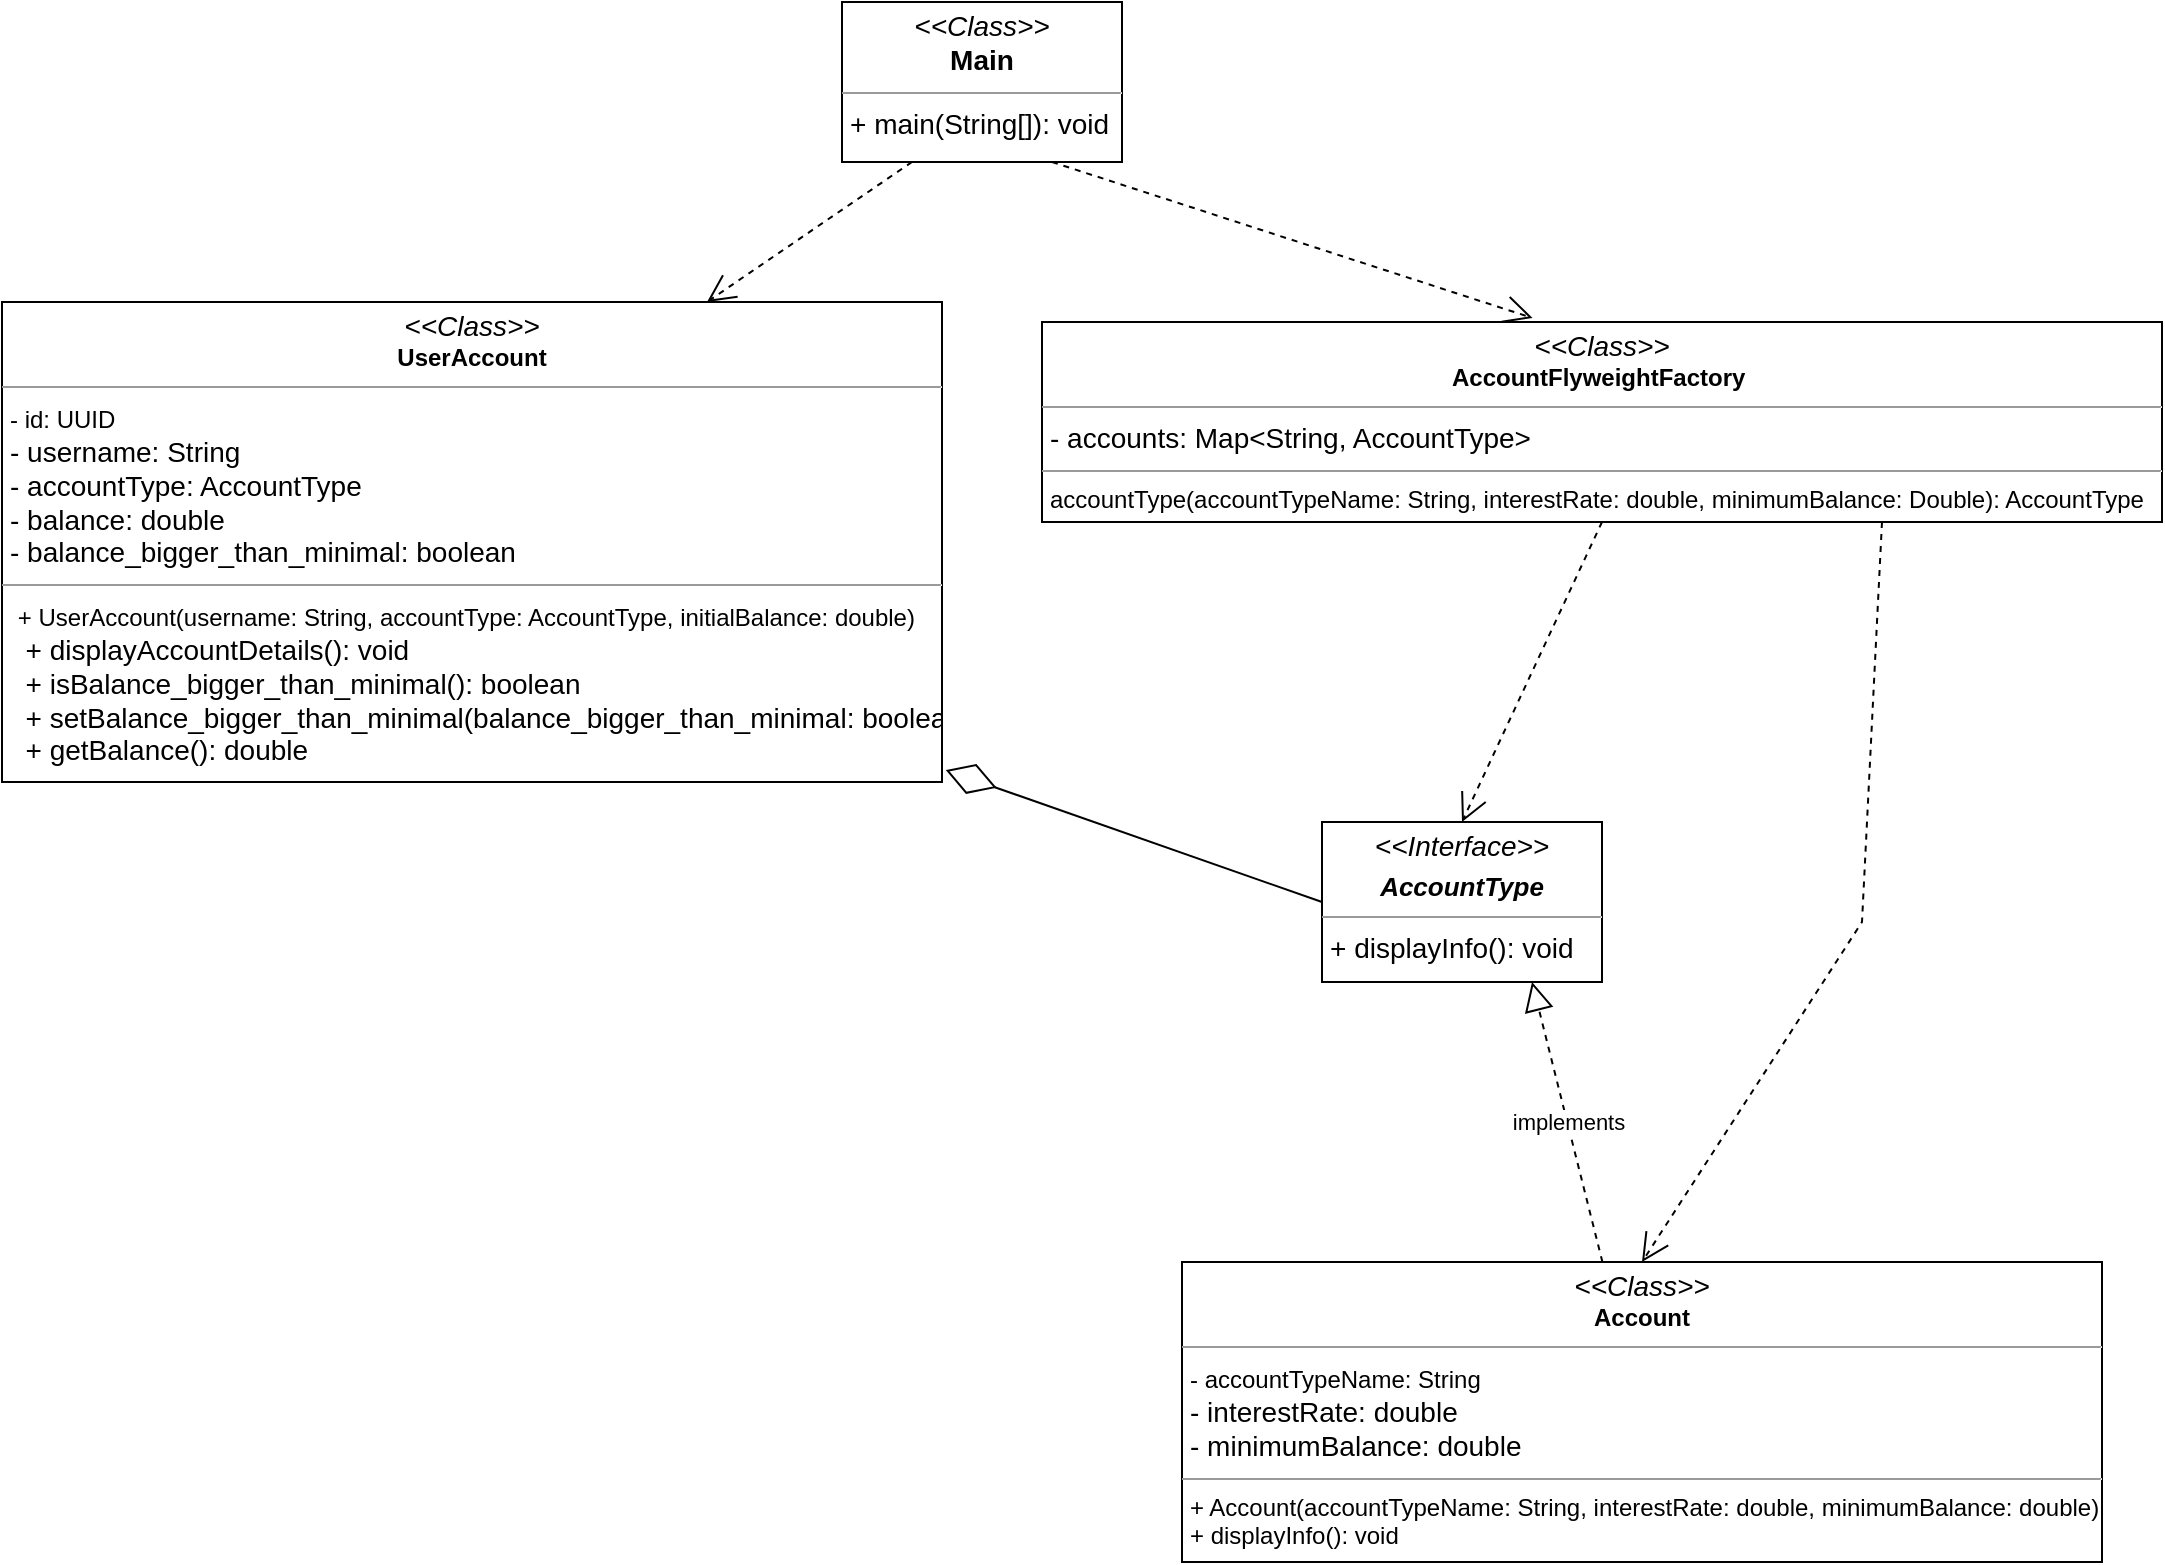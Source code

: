 <mxfile version="22.1.22" type="embed">
  <diagram name="Page-1" id="c4acf3e9-155e-7222-9cf6-157b1a14988f">
    <mxGraphModel dx="2218" dy="715" grid="1" gridSize="10" guides="1" tooltips="1" connect="1" arrows="1" fold="1" page="1" pageScale="1" pageWidth="850" pageHeight="1100" background="none" math="0" shadow="0">
      <root>
        <mxCell id="0" />
        <mxCell id="1" parent="0" />
        <mxCell id="12" value="&lt;p style=&quot;margin: 4px 0px 0px; text-align: center; font-size: 14px;&quot;&gt;&lt;font style=&quot;font-size: 14px;&quot;&gt;&lt;i style=&quot;&quot;&gt;&amp;lt;&amp;lt;Class&amp;gt;&amp;gt;&lt;/i&gt;&lt;br&gt;&lt;/font&gt;&lt;/p&gt;&lt;div style=&quot;text-align: center;&quot;&gt;&lt;b&gt;UserAccount&lt;/b&gt;&lt;br&gt;&lt;/div&gt;&lt;hr style=&quot;font-size: 14px;&quot; size=&quot;1&quot;&gt;&lt;p style=&quot;margin: 0px 0px 0px 4px; font-size: 14px;&quot;&gt;&lt;span style=&quot;background-color: initial; font-size: 12px;&quot;&gt;- id: UUID&lt;/span&gt;&lt;br&gt;&lt;/p&gt;&lt;p style=&quot;margin: 0px 0px 0px 4px;&quot;&gt;&lt;span style=&quot;font-size: 14px;&quot;&gt;- username: String&lt;/span&gt;&lt;/p&gt;&lt;p style=&quot;margin: 0px 0px 0px 4px;&quot;&gt;&lt;span style=&quot;font-size: 14px;&quot;&gt;- accountType: AccountType&lt;/span&gt;&lt;/p&gt;&lt;p style=&quot;margin: 0px 0px 0px 4px;&quot;&gt;&lt;span style=&quot;font-size: 14px;&quot;&gt;- balance: double&lt;/span&gt;&lt;/p&gt;&lt;p style=&quot;margin: 0px 0px 0px 4px;&quot;&gt;&lt;/p&gt;&lt;p style=&quot;margin: 0px 0px 0px 4px;&quot;&gt;&lt;span style=&quot;font-size: 14px;&quot;&gt;- balance_bigger_than_minimal: boolean&lt;/span&gt;&lt;/p&gt;&lt;hr style=&quot;font-size: 14px;&quot; size=&quot;1&quot;&gt;&lt;p style=&quot;margin: 0px 0px 0px 4px;&quot;&gt;&lt;span style=&quot;background-color: initial; font-size: 14px;&quot;&gt;&amp;nbsp;&lt;/span&gt;+ UserAccount(username: String, accountType: AccountType, initialBalance: double)&lt;/p&gt;&lt;p style=&quot;margin: 0px 0px 0px 4px;&quot;&gt;&lt;span style=&quot;font-size: 14px;&quot;&gt;&amp;nbsp; + displayAccountDetails(): void&lt;/span&gt;&lt;/p&gt;&lt;p style=&quot;margin: 0px 0px 0px 4px;&quot;&gt;&lt;span style=&quot;font-size: 14px;&quot;&gt;&amp;nbsp; + isBalance_bigger_than_minimal(): boolean&lt;/span&gt;&lt;/p&gt;&lt;p style=&quot;margin: 0px 0px 0px 4px;&quot;&gt;&lt;span style=&quot;font-size: 14px;&quot;&gt;&amp;nbsp; + setBalance_bigger_than_minimal(balance_bigger_than_minimal: boolean): void&lt;/span&gt;&lt;/p&gt;&lt;p style=&quot;margin: 0px 0px 0px 4px;&quot;&gt;&lt;span style=&quot;font-size: 14px;&quot;&gt;&amp;nbsp; + getBalance(): double&lt;/span&gt;&lt;/p&gt;" style="verticalAlign=top;align=left;overflow=fill;fontSize=12;fontFamily=Helvetica;html=1;rounded=0;shadow=0;comic=0;labelBackgroundColor=none;strokeWidth=1" parent="1" vertex="1">
          <mxGeometry x="-240" y="190" width="470" height="240" as="geometry" />
        </mxCell>
        <mxCell id="13" value="&lt;p style=&quot;margin: 4px 0px 0px; text-align: center; font-size: 14px;&quot;&gt;&lt;font style=&quot;font-size: 14px;&quot;&gt;&lt;i style=&quot;&quot;&gt;&amp;lt;&amp;lt;Class&amp;gt;&amp;gt;&lt;/i&gt;&lt;br&gt;&lt;b style=&quot;&quot;&gt;Main&lt;/b&gt;&lt;br&gt;&lt;/font&gt;&lt;/p&gt;&lt;hr style=&quot;font-size: 14px;&quot; size=&quot;1&quot;&gt;&lt;p style=&quot;margin: 0px 0px 0px 4px; font-size: 14px;&quot;&gt;&lt;font style=&quot;font-size: 14px;&quot;&gt;+ main(String[]): void&lt;/font&gt;&lt;br&gt;&lt;/p&gt;" style="verticalAlign=top;align=left;overflow=fill;fontSize=12;fontFamily=Helvetica;html=1;rounded=0;shadow=0;comic=0;labelBackgroundColor=none;strokeWidth=1" parent="1" vertex="1">
          <mxGeometry x="180" y="40" width="140" height="80" as="geometry" />
        </mxCell>
        <mxCell id="14" value="&lt;p style=&quot;margin: 4px 0px 0px; text-align: center; font-size: 14px;&quot;&gt;&lt;font style=&quot;font-size: 14px;&quot;&gt;&lt;i style=&quot;&quot;&gt;&amp;lt;&amp;lt;Interface&amp;gt;&amp;gt;&lt;/i&gt;&lt;/font&gt;&lt;/p&gt;&lt;p style=&quot;margin: 4px 0px 0px; text-align: center;&quot;&gt;&lt;i&gt;&lt;font style=&quot;font-size: 13px;&quot;&gt;&lt;b&gt;AccountType&lt;/b&gt;&lt;/font&gt;&lt;/i&gt;&lt;br&gt;&lt;/p&gt;&lt;hr style=&quot;font-size: 14px;&quot; size=&quot;1&quot;&gt;&lt;p style=&quot;margin: 0px 0px 0px 4px; font-size: 14px;&quot;&gt;&lt;font style=&quot;font-size: 14px;&quot;&gt;+ displayInfo(): void&lt;/font&gt;&lt;br&gt;&lt;/p&gt;" style="verticalAlign=top;align=left;overflow=fill;fontSize=12;fontFamily=Helvetica;html=1;rounded=0;shadow=0;comic=0;labelBackgroundColor=none;strokeWidth=1" parent="1" vertex="1">
          <mxGeometry x="420" y="450" width="140" height="80" as="geometry" />
        </mxCell>
        <mxCell id="53" value="" style="endArrow=open;endSize=12;dashed=1;html=1;rounded=0;exitX=0.25;exitY=1;exitDx=0;exitDy=0;entryX=0.75;entryY=0;entryDx=0;entryDy=0;" edge="1" parent="1" source="13" target="12">
          <mxGeometry width="160" relative="1" as="geometry">
            <mxPoint x="-310" y="80" as="sourcePoint" />
            <mxPoint x="-450" y="510" as="targetPoint" />
            <Array as="points" />
          </mxGeometry>
        </mxCell>
        <mxCell id="54" value="implements" style="endArrow=block;dashed=1;endFill=0;endSize=12;html=1;rounded=0;entryX=0.75;entryY=1;entryDx=0;entryDy=0;exitX=0.457;exitY=0;exitDx=0;exitDy=0;exitPerimeter=0;" edge="1" parent="1" source="55" target="14">
          <mxGeometry width="160" relative="1" as="geometry">
            <mxPoint x="-476" y="280" as="sourcePoint" />
            <mxPoint x="-373" y="200" as="targetPoint" />
          </mxGeometry>
        </mxCell>
        <mxCell id="55" value="&lt;p style=&quot;margin: 4px 0px 0px; text-align: center; font-size: 14px;&quot;&gt;&lt;font style=&quot;font-size: 14px;&quot;&gt;&lt;i style=&quot;&quot;&gt;&amp;lt;&amp;lt;Class&amp;gt;&amp;gt;&lt;/i&gt;&lt;br&gt;&lt;/font&gt;&lt;/p&gt;&lt;div style=&quot;text-align: center;&quot;&gt;&lt;b&gt;Account&lt;/b&gt;&lt;br&gt;&lt;/div&gt;&lt;hr style=&quot;font-size: 14px;&quot; size=&quot;1&quot;&gt;&lt;p style=&quot;margin: 0px 0px 0px 4px; font-size: 14px;&quot;&gt;&lt;span style=&quot;background-color: initial; font-size: 12px;&quot;&gt;- accountTypeName: String&lt;/span&gt;&lt;br&gt;&lt;/p&gt;&lt;p style=&quot;margin: 0px 0px 0px 4px;&quot;&gt;&lt;span style=&quot;font-size: 14px;&quot;&gt;- interestRate: double&lt;/span&gt;&lt;/p&gt;&lt;p style=&quot;margin: 0px 0px 0px 4px;&quot;&gt;&lt;/p&gt;&lt;p style=&quot;margin: 0px 0px 0px 4px;&quot;&gt;&lt;span style=&quot;font-size: 14px;&quot;&gt;- minimumBalance: double&lt;/span&gt;&lt;/p&gt;&lt;hr style=&quot;font-size: 14px;&quot; size=&quot;1&quot;&gt;&lt;p style=&quot;margin: 0px 0px 0px 4px;&quot;&gt;+ Account(accountTypeName: String, interestRate: double, minimumBalance: double)&lt;/p&gt;&lt;p style=&quot;margin: 0px 0px 0px 4px;&quot;&gt;+ displayInfo(): void&lt;/p&gt;" style="verticalAlign=top;align=left;overflow=fill;fontSize=12;fontFamily=Helvetica;html=1;rounded=0;shadow=0;comic=0;labelBackgroundColor=none;strokeWidth=1" vertex="1" parent="1">
          <mxGeometry x="350" y="670" width="460" height="150" as="geometry" />
        </mxCell>
        <mxCell id="56" value="&lt;p style=&quot;margin: 4px 0px 0px; text-align: center; font-size: 14px;&quot;&gt;&lt;font style=&quot;font-size: 14px;&quot;&gt;&lt;i style=&quot;&quot;&gt;&amp;lt;&amp;lt;Class&amp;gt;&amp;gt;&lt;/i&gt;&lt;br&gt;&lt;/font&gt;&lt;/p&gt;&lt;div style=&quot;text-align: center;&quot;&gt;&lt;b&gt;AccountFlyweightFactory&amp;nbsp;&lt;/b&gt;&lt;br&gt;&lt;/div&gt;&lt;hr style=&quot;font-size: 14px;&quot; size=&quot;1&quot;&gt;&lt;p style=&quot;margin: 0px 0px 0px 4px; font-size: 14px;&quot;&gt;&lt;font style=&quot;font-size: 14px;&quot;&gt;- accounts: Map&amp;lt;String, AccountType&amp;gt;&lt;br&gt;&lt;/font&gt;&lt;/p&gt;&lt;hr style=&quot;font-size: 14px;&quot; size=&quot;1&quot;&gt;&lt;p style=&quot;margin: 0px 0px 0px 4px;&quot;&gt;accountType(accountTypeName: String, interestRate: double, minimumBalance: Double): AccountType&lt;br&gt;&lt;/p&gt;" style="verticalAlign=top;align=left;overflow=fill;fontSize=12;fontFamily=Helvetica;html=1;rounded=0;shadow=0;comic=0;labelBackgroundColor=none;strokeWidth=1" vertex="1" parent="1">
          <mxGeometry x="280" y="200" width="560" height="100" as="geometry" />
        </mxCell>
        <mxCell id="57" value="" style="endArrow=open;endSize=12;dashed=1;html=1;rounded=0;exitX=0.75;exitY=1;exitDx=0;exitDy=0;entryX=0.438;entryY=-0.02;entryDx=0;entryDy=0;entryPerimeter=0;" edge="1" parent="1" source="13" target="56">
          <mxGeometry width="160" relative="1" as="geometry">
            <mxPoint x="225" y="130" as="sourcePoint" />
            <mxPoint x="123" y="200" as="targetPoint" />
            <Array as="points" />
          </mxGeometry>
        </mxCell>
        <mxCell id="58" value="" style="endArrow=open;endSize=12;dashed=1;html=1;rounded=0;exitX=0.5;exitY=1;exitDx=0;exitDy=0;entryX=0.5;entryY=0;entryDx=0;entryDy=0;" edge="1" parent="1" source="56" target="14">
          <mxGeometry width="160" relative="1" as="geometry">
            <mxPoint x="295" y="130" as="sourcePoint" />
            <mxPoint x="535" y="208" as="targetPoint" />
            <Array as="points" />
          </mxGeometry>
        </mxCell>
        <mxCell id="59" value="" style="endArrow=open;endSize=12;dashed=1;html=1;rounded=0;exitX=0.75;exitY=1;exitDx=0;exitDy=0;entryX=0.5;entryY=0;entryDx=0;entryDy=0;" edge="1" parent="1" source="56" target="55">
          <mxGeometry width="160" relative="1" as="geometry">
            <mxPoint x="570" y="310" as="sourcePoint" />
            <mxPoint x="500" y="460" as="targetPoint" />
            <Array as="points">
              <mxPoint x="690" y="500" />
            </Array>
          </mxGeometry>
        </mxCell>
        <mxCell id="60" value="" style="endArrow=diamondThin;endFill=0;endSize=24;html=1;rounded=0;entryX=1.004;entryY=0.975;entryDx=0;entryDy=0;entryPerimeter=0;exitX=0;exitY=0.5;exitDx=0;exitDy=0;" edge="1" parent="1" source="14" target="12">
          <mxGeometry width="160" relative="1" as="geometry">
            <mxPoint x="40" y="490" as="sourcePoint" />
            <mxPoint x="200" y="490" as="targetPoint" />
          </mxGeometry>
        </mxCell>
      </root>
    </mxGraphModel>
  </diagram>
</mxfile>
